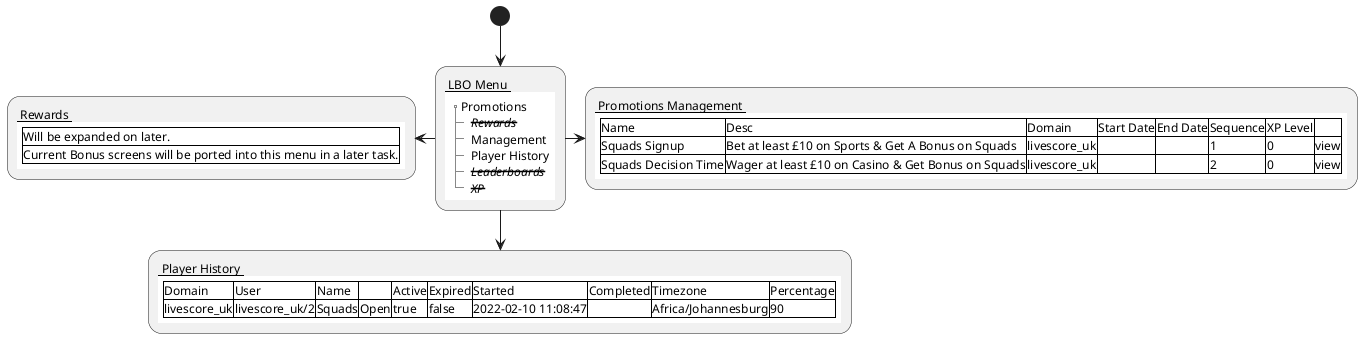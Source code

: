 .LBO Screens
[plantuml]
----

@startuml
(*) --> "
__ LBO Menu __
{{
salt
{
{T
 + Promotions
 ++ <i>--Rewards--</i>
 ++ Management
 ++ Player History
 ++ <i>--Leaderboards--</i>
 ++ <i>--XP--</i>
}
}
}}
" as menu

menu -right-> "
__ Promotions Management __
{{
salt
{#

Name | Desc | Domain | Start Date | End Date | Sequence | XP Level | .
Squads Signup | Bet at least £10 on Sports & Get A Bonus on Squads | livescore_uk | . | . | 1 | 0 | view
Squads Decision Time | Wager at least £10 on Casino & Get Bonus on Squads | livescore_uk | . | . | 2 | 0 | view
}
}}
" as m

menu --> "
__ Player History __
{{
salt
{#

Domain | User	| Name | . | Active | Expired | Started | Completed | Timezone | Percentage
livescore_uk | livescore_uk/2 | Squads | Open | true | false | 2022-02-10 11:08:47 | . | Africa/Johannesburg | 90
}
}}
" as ph

menu -left-> "
__ Rewards __
{{
salt
{#
Will be expanded on later.
Current Bonus screens will be ported into this menu in a later task.
}
}}
" as r

'promo -down-> "
'{{
'salt
'{+
'<b>error
'failed, sorry
'[ok]
'}
'}}
'"
@enduml

----